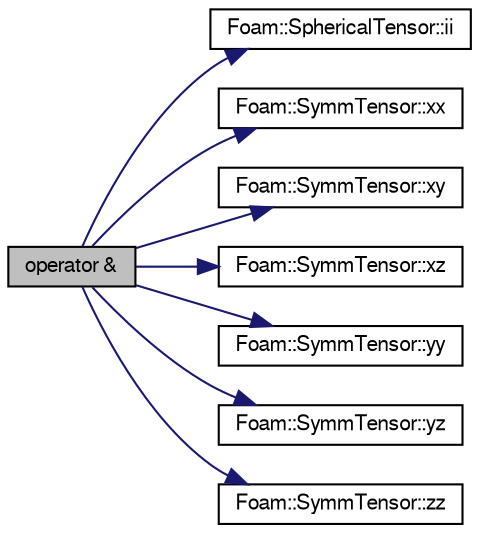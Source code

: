 digraph "operator &amp;"
{
  bgcolor="transparent";
  edge [fontname="FreeSans",fontsize="10",labelfontname="FreeSans",labelfontsize="10"];
  node [fontname="FreeSans",fontsize="10",shape=record];
  rankdir="LR";
  Node127563 [label="operator &",height=0.2,width=0.4,color="black", fillcolor="grey75", style="filled", fontcolor="black"];
  Node127563 -> Node127564 [color="midnightblue",fontsize="10",style="solid",fontname="FreeSans"];
  Node127564 [label="Foam::SphericalTensor::ii",height=0.2,width=0.4,color="black",URL="$a28186.html#a8a6ef975bcb1f17d9cd0457417bcac47"];
  Node127563 -> Node127565 [color="midnightblue",fontsize="10",style="solid",fontname="FreeSans"];
  Node127565 [label="Foam::SymmTensor::xx",height=0.2,width=0.4,color="black",URL="$a28270.html#a1b97c7c1ed81b4fb23da8dcb71a8cd2a"];
  Node127563 -> Node127566 [color="midnightblue",fontsize="10",style="solid",fontname="FreeSans"];
  Node127566 [label="Foam::SymmTensor::xy",height=0.2,width=0.4,color="black",URL="$a28270.html#aab470ae2a5eeac8c33a7b6abac6b39b3"];
  Node127563 -> Node127567 [color="midnightblue",fontsize="10",style="solid",fontname="FreeSans"];
  Node127567 [label="Foam::SymmTensor::xz",height=0.2,width=0.4,color="black",URL="$a28270.html#a6c0a9bc605f3cfdfb3307b3dcf136f60"];
  Node127563 -> Node127568 [color="midnightblue",fontsize="10",style="solid",fontname="FreeSans"];
  Node127568 [label="Foam::SymmTensor::yy",height=0.2,width=0.4,color="black",URL="$a28270.html#aba9d77023a5662b9c2d3639d5de555a0"];
  Node127563 -> Node127569 [color="midnightblue",fontsize="10",style="solid",fontname="FreeSans"];
  Node127569 [label="Foam::SymmTensor::yz",height=0.2,width=0.4,color="black",URL="$a28270.html#a4a98b51ba7019e1cfffae8d321a823df"];
  Node127563 -> Node127570 [color="midnightblue",fontsize="10",style="solid",fontname="FreeSans"];
  Node127570 [label="Foam::SymmTensor::zz",height=0.2,width=0.4,color="black",URL="$a28270.html#a831c4848d01bfcc8d717b7ef92f2cd4b"];
}
